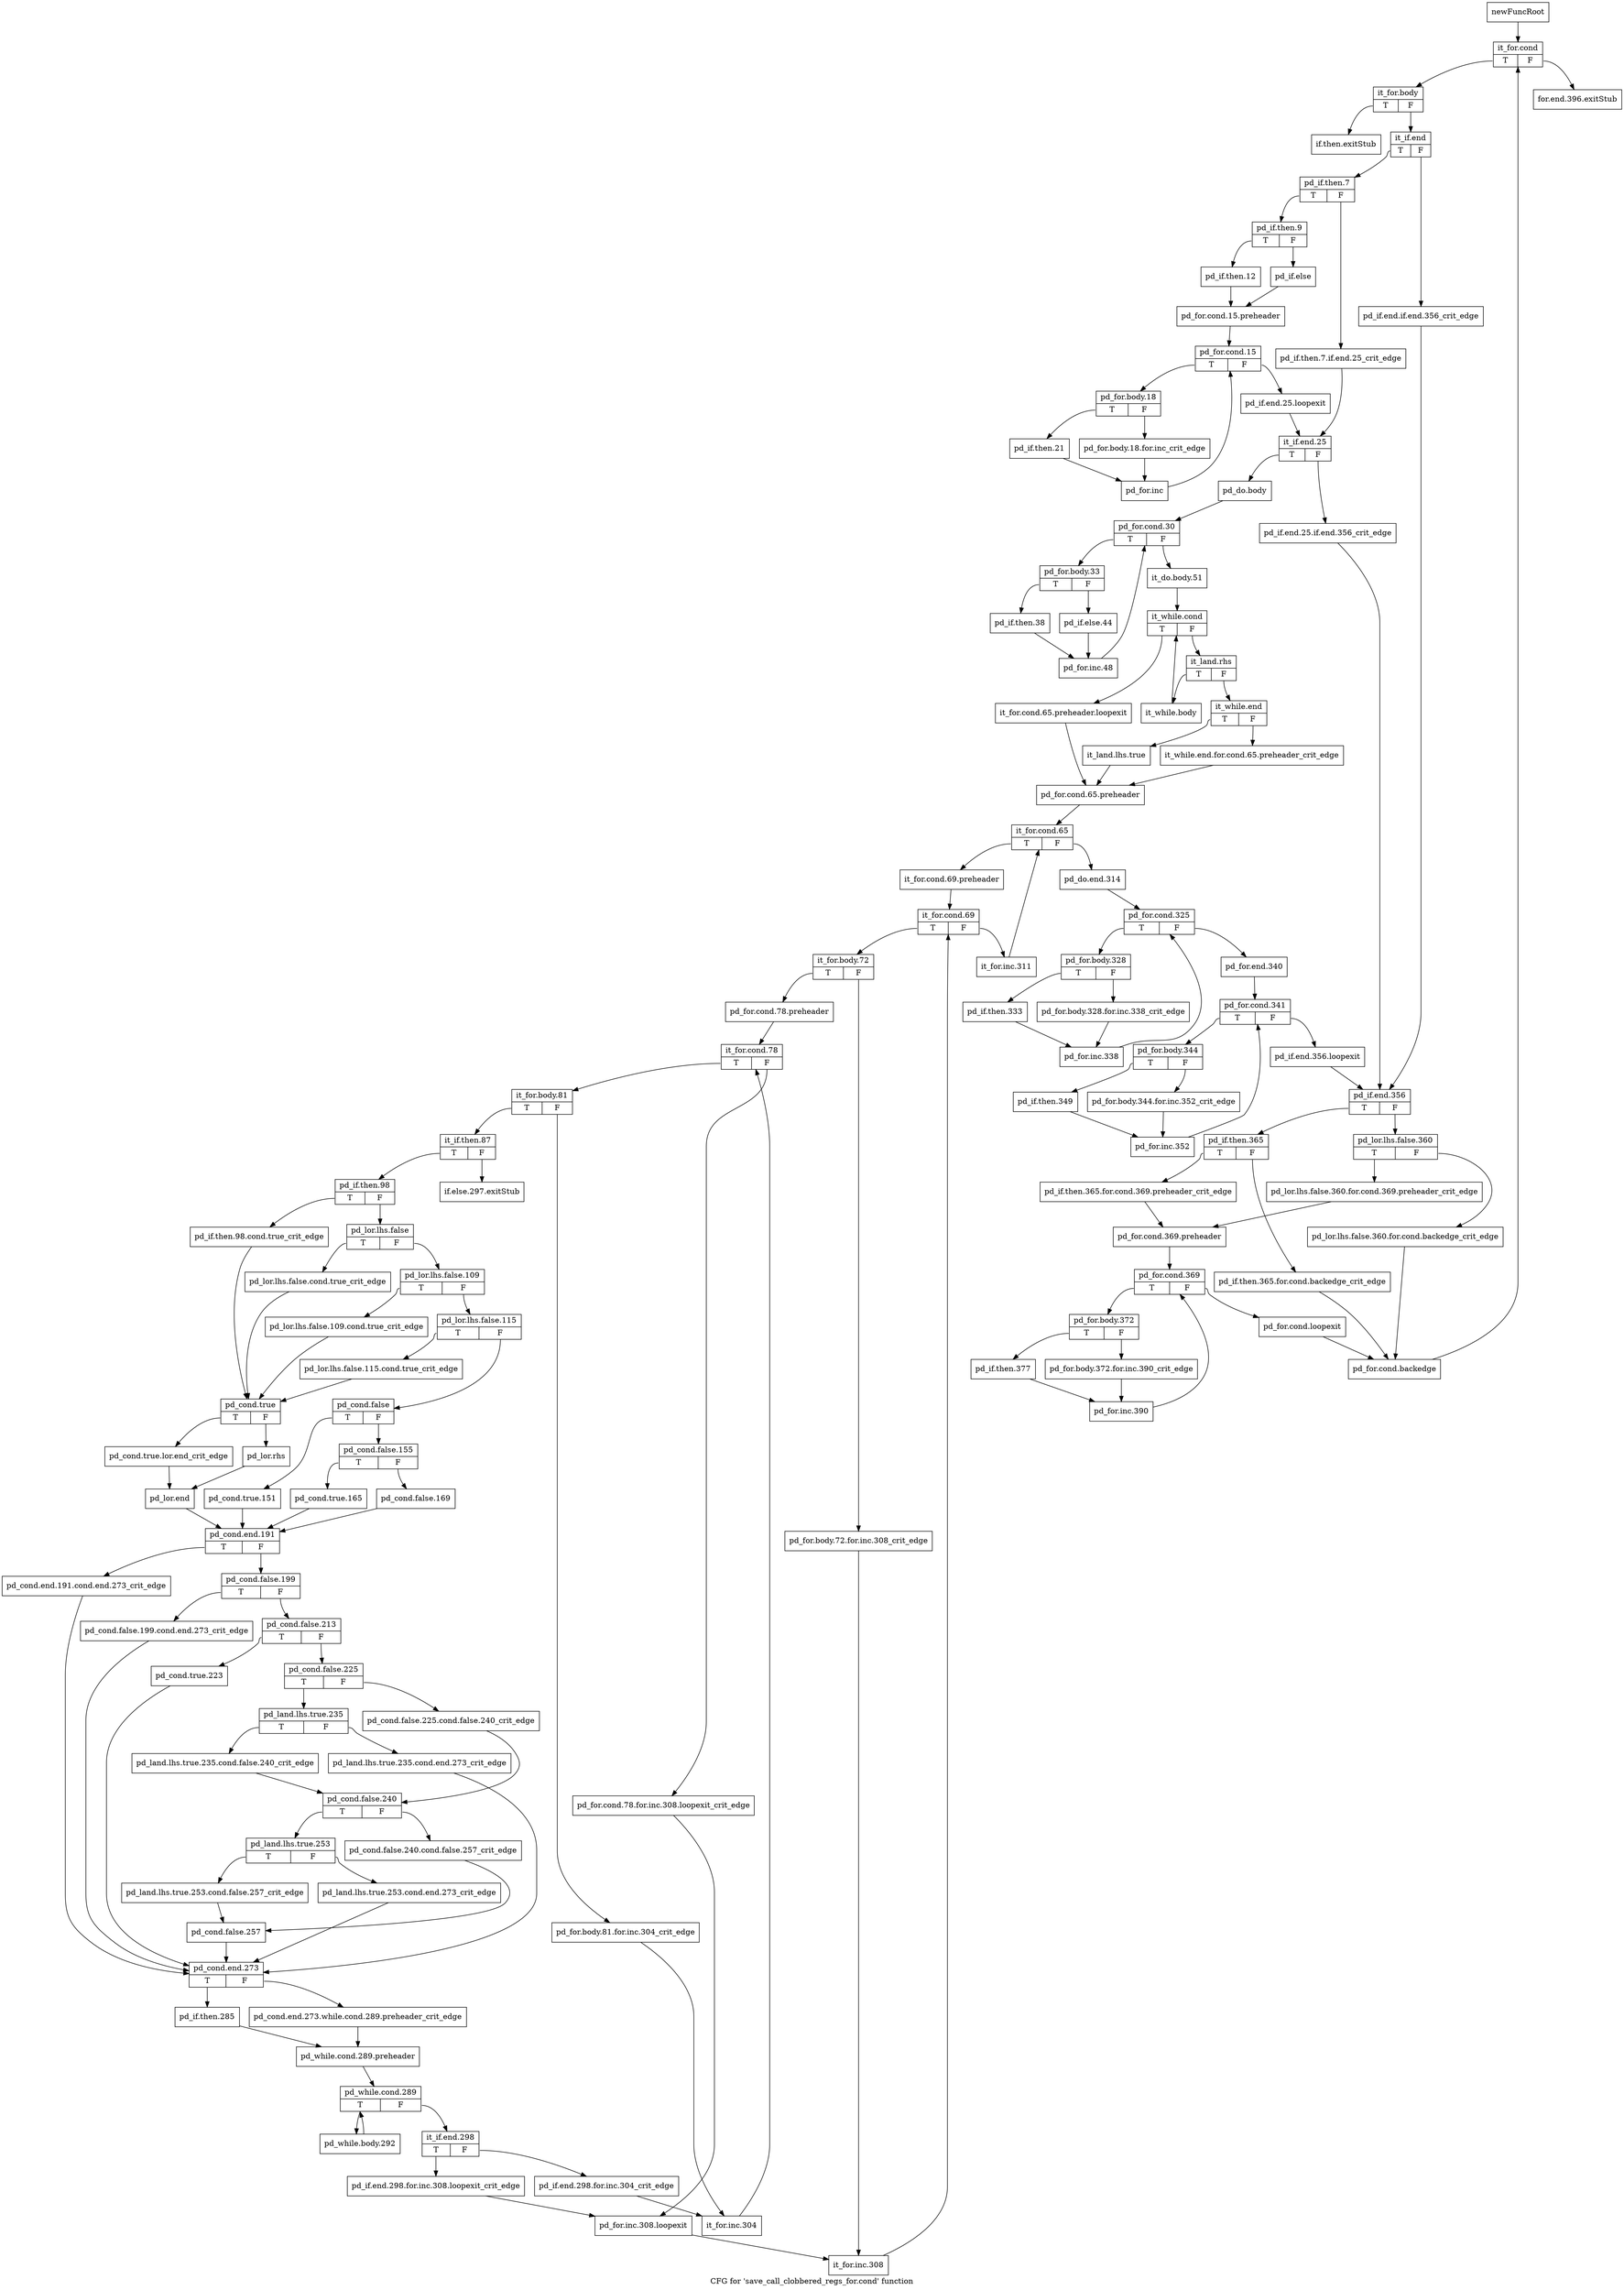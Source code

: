 digraph "CFG for 'save_call_clobbered_regs_for.cond' function" {
	label="CFG for 'save_call_clobbered_regs_for.cond' function";

	Node0x7a1bdd0 [shape=record,label="{newFuncRoot}"];
	Node0x7a1bdd0 -> Node0x7a1bf10;
	Node0x7a1be20 [shape=record,label="{for.end.396.exitStub}"];
	Node0x7a1be70 [shape=record,label="{if.then.exitStub}"];
	Node0x7a1bec0 [shape=record,label="{if.else.297.exitStub}"];
	Node0x7a1bf10 [shape=record,label="{it_for.cond|{<s0>T|<s1>F}}"];
	Node0x7a1bf10:s0 -> Node0x7a1bf60;
	Node0x7a1bf10:s1 -> Node0x7a1be20;
	Node0x7a1bf60 [shape=record,label="{it_for.body|{<s0>T|<s1>F}}"];
	Node0x7a1bf60:s0 -> Node0x7a1be70;
	Node0x7a1bf60:s1 -> Node0x7a1bfb0;
	Node0x7a1bfb0 [shape=record,label="{it_if.end|{<s0>T|<s1>F}}"];
	Node0x7a1bfb0:s0 -> Node0x7a1c050;
	Node0x7a1bfb0:s1 -> Node0x7a1c000;
	Node0x7a1c000 [shape=record,label="{pd_if.end.if.end.356_crit_edge}"];
	Node0x7a1c000 -> Node0x7a1c8c0;
	Node0x7a1c050 [shape=record,label="{pd_if.then.7|{<s0>T|<s1>F}}"];
	Node0x7a1c050:s0 -> Node0x7a1c0f0;
	Node0x7a1c050:s1 -> Node0x7a1c0a0;
	Node0x7a1c0a0 [shape=record,label="{pd_if.then.7.if.end.25_crit_edge}"];
	Node0x7a1c0a0 -> Node0x7a1c2d0;
	Node0x7a1c0f0 [shape=record,label="{pd_if.then.9|{<s0>T|<s1>F}}"];
	Node0x7a1c0f0:s0 -> Node0x7a1c190;
	Node0x7a1c0f0:s1 -> Node0x7a1c140;
	Node0x7a1c140 [shape=record,label="{pd_if.else}"];
	Node0x7a1c140 -> Node0x7a1c1e0;
	Node0x7a1c190 [shape=record,label="{pd_if.then.12}"];
	Node0x7a1c190 -> Node0x7a1c1e0;
	Node0x7a1c1e0 [shape=record,label="{pd_for.cond.15.preheader}"];
	Node0x7a1c1e0 -> Node0x7a1c230;
	Node0x7a1c230 [shape=record,label="{pd_for.cond.15|{<s0>T|<s1>F}}"];
	Node0x7a1c230:s0 -> Node0x7a1e300;
	Node0x7a1c230:s1 -> Node0x7a1c280;
	Node0x7a1c280 [shape=record,label="{pd_if.end.25.loopexit}"];
	Node0x7a1c280 -> Node0x7a1c2d0;
	Node0x7a1c2d0 [shape=record,label="{it_if.end.25|{<s0>T|<s1>F}}"];
	Node0x7a1c2d0:s0 -> Node0x7a1c370;
	Node0x7a1c2d0:s1 -> Node0x7a1c320;
	Node0x7a1c320 [shape=record,label="{pd_if.end.25.if.end.356_crit_edge}"];
	Node0x7a1c320 -> Node0x7a1c8c0;
	Node0x7a1c370 [shape=record,label="{pd_do.body}"];
	Node0x7a1c370 -> Node0x7a1c3c0;
	Node0x7a1c3c0 [shape=record,label="{pd_for.cond.30|{<s0>T|<s1>F}}"];
	Node0x7a1c3c0:s0 -> Node0x7a1e1c0;
	Node0x7a1c3c0:s1 -> Node0x7a1c410;
	Node0x7a1c410 [shape=record,label="{it_do.body.51}"];
	Node0x7a1c410 -> Node0x7a1c460;
	Node0x7a1c460 [shape=record,label="{it_while.cond|{<s0>T|<s1>F}}"];
	Node0x7a1c460:s0 -> Node0x7a1c640;
	Node0x7a1c460:s1 -> Node0x7a1c4b0;
	Node0x7a1c4b0 [shape=record,label="{it_land.rhs|{<s0>T|<s1>F}}"];
	Node0x7a1c4b0:s0 -> Node0x7a1c5f0;
	Node0x7a1c4b0:s1 -> Node0x7a1c500;
	Node0x7a1c500 [shape=record,label="{it_while.end|{<s0>T|<s1>F}}"];
	Node0x7a1c500:s0 -> Node0x7a1c5a0;
	Node0x7a1c500:s1 -> Node0x7a1c550;
	Node0x7a1c550 [shape=record,label="{it_while.end.for.cond.65.preheader_crit_edge}"];
	Node0x7a1c550 -> Node0x7a1c690;
	Node0x7a1c5a0 [shape=record,label="{it_land.lhs.true}"];
	Node0x7a1c5a0 -> Node0x7a1c690;
	Node0x7a1c5f0 [shape=record,label="{it_while.body}"];
	Node0x7a1c5f0 -> Node0x7a1c460;
	Node0x7a1c640 [shape=record,label="{it_for.cond.65.preheader.loopexit}"];
	Node0x7a1c640 -> Node0x7a1c690;
	Node0x7a1c690 [shape=record,label="{pd_for.cond.65.preheader}"];
	Node0x7a1c690 -> Node0x7a1c6e0;
	Node0x7a1c6e0 [shape=record,label="{it_for.cond.65|{<s0>T|<s1>F}}"];
	Node0x7a1c6e0:s0 -> Node0x7a1cff0;
	Node0x7a1c6e0:s1 -> Node0x7a1c730;
	Node0x7a1c730 [shape=record,label="{pd_do.end.314}"];
	Node0x7a1c730 -> Node0x7a1c780;
	Node0x7a1c780 [shape=record,label="{pd_for.cond.325|{<s0>T|<s1>F}}"];
	Node0x7a1c780:s0 -> Node0x7a1ceb0;
	Node0x7a1c780:s1 -> Node0x7a1c7d0;
	Node0x7a1c7d0 [shape=record,label="{pd_for.end.340}"];
	Node0x7a1c7d0 -> Node0x7a1c820;
	Node0x7a1c820 [shape=record,label="{pd_for.cond.341|{<s0>T|<s1>F}}"];
	Node0x7a1c820:s0 -> Node0x7a1cd70;
	Node0x7a1c820:s1 -> Node0x7a1c870;
	Node0x7a1c870 [shape=record,label="{pd_if.end.356.loopexit}"];
	Node0x7a1c870 -> Node0x7a1c8c0;
	Node0x7a1c8c0 [shape=record,label="{pd_if.end.356|{<s0>T|<s1>F}}"];
	Node0x7a1c8c0:s0 -> Node0x7a1ca00;
	Node0x7a1c8c0:s1 -> Node0x7a1c910;
	Node0x7a1c910 [shape=record,label="{pd_lor.lhs.false.360|{<s0>T|<s1>F}}"];
	Node0x7a1c910:s0 -> Node0x7a1c9b0;
	Node0x7a1c910:s1 -> Node0x7a1c960;
	Node0x7a1c960 [shape=record,label="{pd_lor.lhs.false.360.for.cond.backedge_crit_edge}"];
	Node0x7a1c960 -> Node0x7a1cbe0;
	Node0x7a1c9b0 [shape=record,label="{pd_lor.lhs.false.360.for.cond.369.preheader_crit_edge}"];
	Node0x7a1c9b0 -> Node0x7a1caf0;
	Node0x7a1ca00 [shape=record,label="{pd_if.then.365|{<s0>T|<s1>F}}"];
	Node0x7a1ca00:s0 -> Node0x7a1caa0;
	Node0x7a1ca00:s1 -> Node0x7a1ca50;
	Node0x7a1ca50 [shape=record,label="{pd_if.then.365.for.cond.backedge_crit_edge}"];
	Node0x7a1ca50 -> Node0x7a1cbe0;
	Node0x7a1caa0 [shape=record,label="{pd_if.then.365.for.cond.369.preheader_crit_edge}"];
	Node0x7a1caa0 -> Node0x7a1caf0;
	Node0x7a1caf0 [shape=record,label="{pd_for.cond.369.preheader}"];
	Node0x7a1caf0 -> Node0x7a1cb40;
	Node0x7a1cb40 [shape=record,label="{pd_for.cond.369|{<s0>T|<s1>F}}"];
	Node0x7a1cb40:s0 -> Node0x7a1cc30;
	Node0x7a1cb40:s1 -> Node0x7a1cb90;
	Node0x7a1cb90 [shape=record,label="{pd_for.cond.loopexit}"];
	Node0x7a1cb90 -> Node0x7a1cbe0;
	Node0x7a1cbe0 [shape=record,label="{pd_for.cond.backedge}"];
	Node0x7a1cbe0 -> Node0x7a1bf10;
	Node0x7a1cc30 [shape=record,label="{pd_for.body.372|{<s0>T|<s1>F}}"];
	Node0x7a1cc30:s0 -> Node0x7a1ccd0;
	Node0x7a1cc30:s1 -> Node0x7a1cc80;
	Node0x7a1cc80 [shape=record,label="{pd_for.body.372.for.inc.390_crit_edge}"];
	Node0x7a1cc80 -> Node0x7a1cd20;
	Node0x7a1ccd0 [shape=record,label="{pd_if.then.377}"];
	Node0x7a1ccd0 -> Node0x7a1cd20;
	Node0x7a1cd20 [shape=record,label="{pd_for.inc.390}"];
	Node0x7a1cd20 -> Node0x7a1cb40;
	Node0x7a1cd70 [shape=record,label="{pd_for.body.344|{<s0>T|<s1>F}}"];
	Node0x7a1cd70:s0 -> Node0x7a1ce10;
	Node0x7a1cd70:s1 -> Node0x7a1cdc0;
	Node0x7a1cdc0 [shape=record,label="{pd_for.body.344.for.inc.352_crit_edge}"];
	Node0x7a1cdc0 -> Node0x7a1ce60;
	Node0x7a1ce10 [shape=record,label="{pd_if.then.349}"];
	Node0x7a1ce10 -> Node0x7a1ce60;
	Node0x7a1ce60 [shape=record,label="{pd_for.inc.352}"];
	Node0x7a1ce60 -> Node0x7a1c820;
	Node0x7a1ceb0 [shape=record,label="{pd_for.body.328|{<s0>T|<s1>F}}"];
	Node0x7a1ceb0:s0 -> Node0x7a1cf50;
	Node0x7a1ceb0:s1 -> Node0x7a1cf00;
	Node0x7a1cf00 [shape=record,label="{pd_for.body.328.for.inc.338_crit_edge}"];
	Node0x7a1cf00 -> Node0x7a1cfa0;
	Node0x7a1cf50 [shape=record,label="{pd_if.then.333}"];
	Node0x7a1cf50 -> Node0x7a1cfa0;
	Node0x7a1cfa0 [shape=record,label="{pd_for.inc.338}"];
	Node0x7a1cfa0 -> Node0x7a1c780;
	Node0x7a1cff0 [shape=record,label="{it_for.cond.69.preheader}"];
	Node0x7a1cff0 -> Node0x7a1d040;
	Node0x7a1d040 [shape=record,label="{it_for.cond.69|{<s0>T|<s1>F}}"];
	Node0x7a1d040:s0 -> Node0x7a1d0e0;
	Node0x7a1d040:s1 -> Node0x7a1d090;
	Node0x7a1d090 [shape=record,label="{it_for.inc.311}"];
	Node0x7a1d090 -> Node0x7a1c6e0;
	Node0x7a1d0e0 [shape=record,label="{it_for.body.72|{<s0>T|<s1>F}}"];
	Node0x7a1d0e0:s0 -> Node0x7a1d180;
	Node0x7a1d0e0:s1 -> Node0x7a1d130;
	Node0x7a1d130 [shape=record,label="{pd_for.body.72.for.inc.308_crit_edge}"];
	Node0x7a1d130 -> Node0x7a1e120;
	Node0x7a1d180 [shape=record,label="{pd_for.cond.78.preheader}"];
	Node0x7a1d180 -> Node0x7a1d1d0;
	Node0x7a1d1d0 [shape=record,label="{it_for.cond.78|{<s0>T|<s1>F}}"];
	Node0x7a1d1d0:s0 -> Node0x7a1d270;
	Node0x7a1d1d0:s1 -> Node0x7a1d220;
	Node0x7a1d220 [shape=record,label="{pd_for.cond.78.for.inc.308.loopexit_crit_edge}"];
	Node0x7a1d220 -> Node0x7a1e0d0;
	Node0x7a1d270 [shape=record,label="{it_for.body.81|{<s0>T|<s1>F}}"];
	Node0x7a1d270:s0 -> Node0x7a1d310;
	Node0x7a1d270:s1 -> Node0x7a1d2c0;
	Node0x7a1d2c0 [shape=record,label="{pd_for.body.81.for.inc.304_crit_edge}"];
	Node0x7a1d2c0 -> Node0x7a1e030;
	Node0x7a1d310 [shape=record,label="{it_if.then.87|{<s0>T|<s1>F}}"];
	Node0x7a1d310:s0 -> Node0x7a1d360;
	Node0x7a1d310:s1 -> Node0x7a1bec0;
	Node0x7a1d360 [shape=record,label="{pd_if.then.98|{<s0>T|<s1>F}}"];
	Node0x7a1d360:s0 -> Node0x7a1d720;
	Node0x7a1d360:s1 -> Node0x7a1d3b0;
	Node0x7a1d3b0 [shape=record,label="{pd_lor.lhs.false|{<s0>T|<s1>F}}"];
	Node0x7a1d3b0:s0 -> Node0x7a1d6d0;
	Node0x7a1d3b0:s1 -> Node0x7a1d400;
	Node0x7a1d400 [shape=record,label="{pd_lor.lhs.false.109|{<s0>T|<s1>F}}"];
	Node0x7a1d400:s0 -> Node0x7a1d680;
	Node0x7a1d400:s1 -> Node0x7a1d450;
	Node0x7a1d450 [shape=record,label="{pd_lor.lhs.false.115|{<s0>T|<s1>F}}"];
	Node0x7a1d450:s0 -> Node0x7a1d630;
	Node0x7a1d450:s1 -> Node0x7a1d4a0;
	Node0x7a1d4a0 [shape=record,label="{pd_cond.false|{<s0>T|<s1>F}}"];
	Node0x7a1d4a0:s0 -> Node0x7a1d5e0;
	Node0x7a1d4a0:s1 -> Node0x7a1d4f0;
	Node0x7a1d4f0 [shape=record,label="{pd_cond.false.155|{<s0>T|<s1>F}}"];
	Node0x7a1d4f0:s0 -> Node0x7a1d590;
	Node0x7a1d4f0:s1 -> Node0x7a1d540;
	Node0x7a1d540 [shape=record,label="{pd_cond.false.169}"];
	Node0x7a1d540 -> Node0x7a1d8b0;
	Node0x7a1d590 [shape=record,label="{pd_cond.true.165}"];
	Node0x7a1d590 -> Node0x7a1d8b0;
	Node0x7a1d5e0 [shape=record,label="{pd_cond.true.151}"];
	Node0x7a1d5e0 -> Node0x7a1d8b0;
	Node0x7a1d630 [shape=record,label="{pd_lor.lhs.false.115.cond.true_crit_edge}"];
	Node0x7a1d630 -> Node0x7a1d770;
	Node0x7a1d680 [shape=record,label="{pd_lor.lhs.false.109.cond.true_crit_edge}"];
	Node0x7a1d680 -> Node0x7a1d770;
	Node0x7a1d6d0 [shape=record,label="{pd_lor.lhs.false.cond.true_crit_edge}"];
	Node0x7a1d6d0 -> Node0x7a1d770;
	Node0x7a1d720 [shape=record,label="{pd_if.then.98.cond.true_crit_edge}"];
	Node0x7a1d720 -> Node0x7a1d770;
	Node0x7a1d770 [shape=record,label="{pd_cond.true|{<s0>T|<s1>F}}"];
	Node0x7a1d770:s0 -> Node0x7a1d810;
	Node0x7a1d770:s1 -> Node0x7a1d7c0;
	Node0x7a1d7c0 [shape=record,label="{pd_lor.rhs}"];
	Node0x7a1d7c0 -> Node0x7a1d860;
	Node0x7a1d810 [shape=record,label="{pd_cond.true.lor.end_crit_edge}"];
	Node0x7a1d810 -> Node0x7a1d860;
	Node0x7a1d860 [shape=record,label="{pd_lor.end}"];
	Node0x7a1d860 -> Node0x7a1d8b0;
	Node0x7a1d8b0 [shape=record,label="{pd_cond.end.191|{<s0>T|<s1>F}}"];
	Node0x7a1d8b0:s0 -> Node0x7a1ddb0;
	Node0x7a1d8b0:s1 -> Node0x7a1d900;
	Node0x7a1d900 [shape=record,label="{pd_cond.false.199|{<s0>T|<s1>F}}"];
	Node0x7a1d900:s0 -> Node0x7a1dd60;
	Node0x7a1d900:s1 -> Node0x7a1d950;
	Node0x7a1d950 [shape=record,label="{pd_cond.false.213|{<s0>T|<s1>F}}"];
	Node0x7a1d950:s0 -> Node0x7a1dd10;
	Node0x7a1d950:s1 -> Node0x7a1d9a0;
	Node0x7a1d9a0 [shape=record,label="{pd_cond.false.225|{<s0>T|<s1>F}}"];
	Node0x7a1d9a0:s0 -> Node0x7a1da40;
	Node0x7a1d9a0:s1 -> Node0x7a1d9f0;
	Node0x7a1d9f0 [shape=record,label="{pd_cond.false.225.cond.false.240_crit_edge}"];
	Node0x7a1d9f0 -> Node0x7a1db30;
	Node0x7a1da40 [shape=record,label="{pd_land.lhs.true.235|{<s0>T|<s1>F}}"];
	Node0x7a1da40:s0 -> Node0x7a1dae0;
	Node0x7a1da40:s1 -> Node0x7a1da90;
	Node0x7a1da90 [shape=record,label="{pd_land.lhs.true.235.cond.end.273_crit_edge}"];
	Node0x7a1da90 -> Node0x7a1de00;
	Node0x7a1dae0 [shape=record,label="{pd_land.lhs.true.235.cond.false.240_crit_edge}"];
	Node0x7a1dae0 -> Node0x7a1db30;
	Node0x7a1db30 [shape=record,label="{pd_cond.false.240|{<s0>T|<s1>F}}"];
	Node0x7a1db30:s0 -> Node0x7a1dbd0;
	Node0x7a1db30:s1 -> Node0x7a1db80;
	Node0x7a1db80 [shape=record,label="{pd_cond.false.240.cond.false.257_crit_edge}"];
	Node0x7a1db80 -> Node0x7a1dcc0;
	Node0x7a1dbd0 [shape=record,label="{pd_land.lhs.true.253|{<s0>T|<s1>F}}"];
	Node0x7a1dbd0:s0 -> Node0x7a1dc70;
	Node0x7a1dbd0:s1 -> Node0x7a1dc20;
	Node0x7a1dc20 [shape=record,label="{pd_land.lhs.true.253.cond.end.273_crit_edge}"];
	Node0x7a1dc20 -> Node0x7a1de00;
	Node0x7a1dc70 [shape=record,label="{pd_land.lhs.true.253.cond.false.257_crit_edge}"];
	Node0x7a1dc70 -> Node0x7a1dcc0;
	Node0x7a1dcc0 [shape=record,label="{pd_cond.false.257}"];
	Node0x7a1dcc0 -> Node0x7a1de00;
	Node0x7a1dd10 [shape=record,label="{pd_cond.true.223}"];
	Node0x7a1dd10 -> Node0x7a1de00;
	Node0x7a1dd60 [shape=record,label="{pd_cond.false.199.cond.end.273_crit_edge}"];
	Node0x7a1dd60 -> Node0x7a1de00;
	Node0x7a1ddb0 [shape=record,label="{pd_cond.end.191.cond.end.273_crit_edge}"];
	Node0x7a1ddb0 -> Node0x7a1de00;
	Node0x7a1de00 [shape=record,label="{pd_cond.end.273|{<s0>T|<s1>F}}"];
	Node0x7a1de00:s0 -> Node0x7a1dea0;
	Node0x7a1de00:s1 -> Node0x7a1de50;
	Node0x7a1de50 [shape=record,label="{pd_cond.end.273.while.cond.289.preheader_crit_edge}"];
	Node0x7a1de50 -> Node0x7a1def0;
	Node0x7a1dea0 [shape=record,label="{pd_if.then.285}"];
	Node0x7a1dea0 -> Node0x7a1def0;
	Node0x7a1def0 [shape=record,label="{pd_while.cond.289.preheader}"];
	Node0x7a1def0 -> Node0x7a1df40;
	Node0x7a1df40 [shape=record,label="{pd_while.cond.289|{<s0>T|<s1>F}}"];
	Node0x7a1df40:s0 -> Node0x7a1e170;
	Node0x7a1df40:s1 -> Node0x7a1df90;
	Node0x7a1df90 [shape=record,label="{it_if.end.298|{<s0>T|<s1>F}}"];
	Node0x7a1df90:s0 -> Node0x7a1e080;
	Node0x7a1df90:s1 -> Node0x7a1dfe0;
	Node0x7a1dfe0 [shape=record,label="{pd_if.end.298.for.inc.304_crit_edge}"];
	Node0x7a1dfe0 -> Node0x7a1e030;
	Node0x7a1e030 [shape=record,label="{it_for.inc.304}"];
	Node0x7a1e030 -> Node0x7a1d1d0;
	Node0x7a1e080 [shape=record,label="{pd_if.end.298.for.inc.308.loopexit_crit_edge}"];
	Node0x7a1e080 -> Node0x7a1e0d0;
	Node0x7a1e0d0 [shape=record,label="{pd_for.inc.308.loopexit}"];
	Node0x7a1e0d0 -> Node0x7a1e120;
	Node0x7a1e120 [shape=record,label="{it_for.inc.308}"];
	Node0x7a1e120 -> Node0x7a1d040;
	Node0x7a1e170 [shape=record,label="{pd_while.body.292}"];
	Node0x7a1e170 -> Node0x7a1df40;
	Node0x7a1e1c0 [shape=record,label="{pd_for.body.33|{<s0>T|<s1>F}}"];
	Node0x7a1e1c0:s0 -> Node0x7a1e260;
	Node0x7a1e1c0:s1 -> Node0x7a1e210;
	Node0x7a1e210 [shape=record,label="{pd_if.else.44}"];
	Node0x7a1e210 -> Node0x7a1e2b0;
	Node0x7a1e260 [shape=record,label="{pd_if.then.38}"];
	Node0x7a1e260 -> Node0x7a1e2b0;
	Node0x7a1e2b0 [shape=record,label="{pd_for.inc.48}"];
	Node0x7a1e2b0 -> Node0x7a1c3c0;
	Node0x7a1e300 [shape=record,label="{pd_for.body.18|{<s0>T|<s1>F}}"];
	Node0x7a1e300:s0 -> Node0x7a1e3a0;
	Node0x7a1e300:s1 -> Node0x7a1e350;
	Node0x7a1e350 [shape=record,label="{pd_for.body.18.for.inc_crit_edge}"];
	Node0x7a1e350 -> Node0x7a1e3f0;
	Node0x7a1e3a0 [shape=record,label="{pd_if.then.21}"];
	Node0x7a1e3a0 -> Node0x7a1e3f0;
	Node0x7a1e3f0 [shape=record,label="{pd_for.inc}"];
	Node0x7a1e3f0 -> Node0x7a1c230;
}
